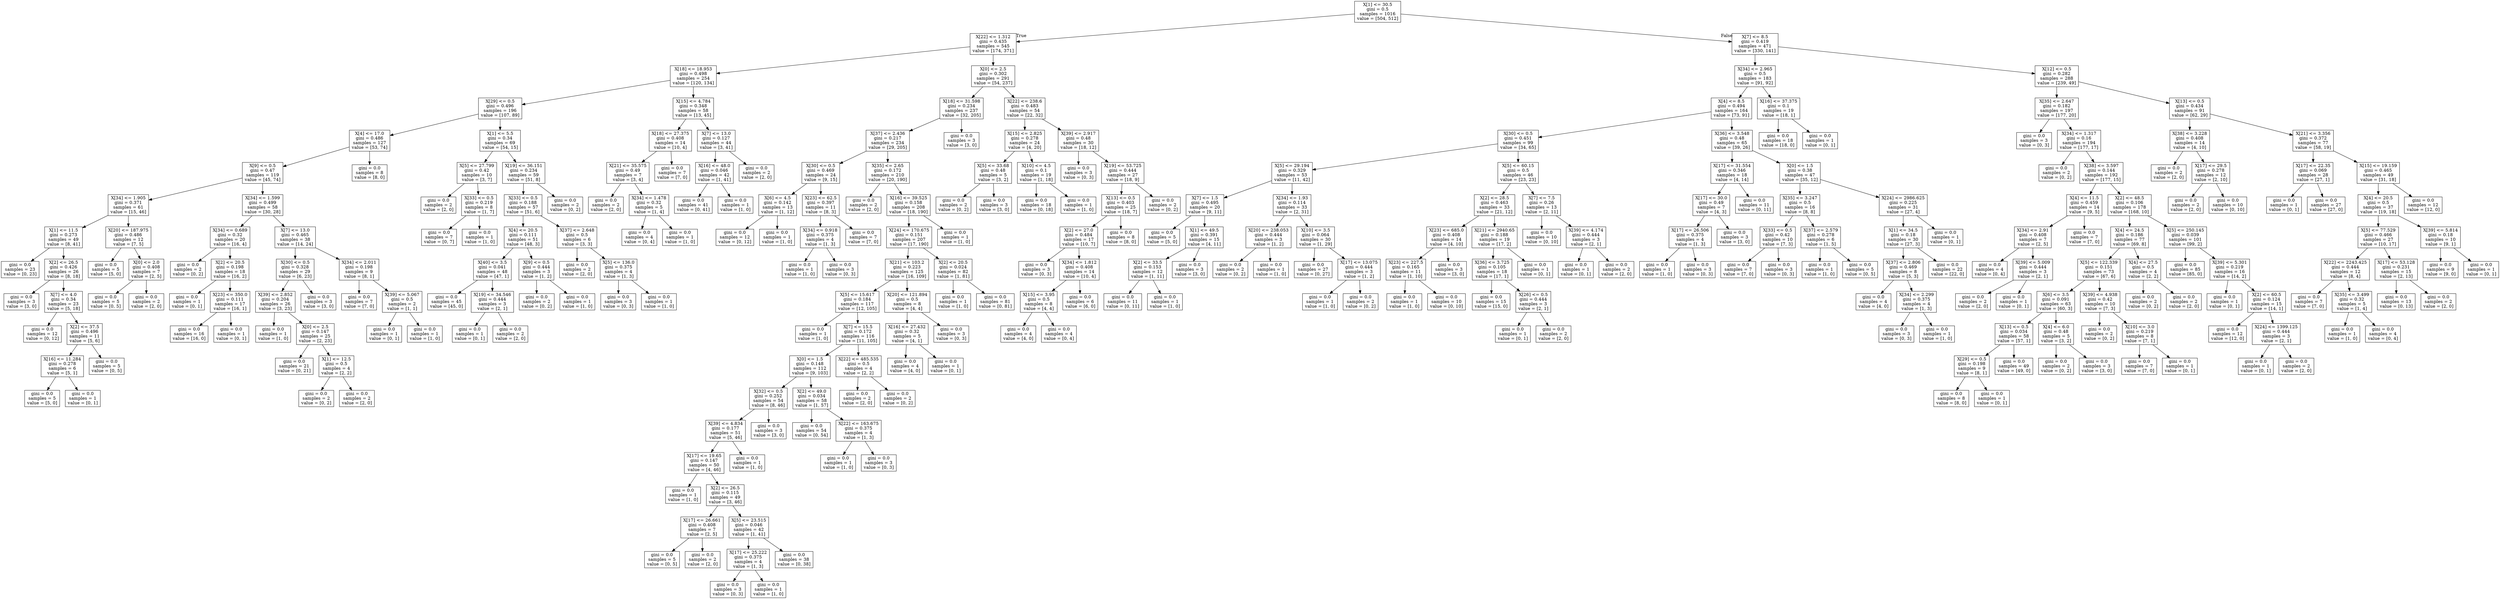 digraph Tree {
node [shape=box] ;
0 [label="X[1] <= 30.5\ngini = 0.5\nsamples = 1016\nvalue = [504, 512]"] ;
1 [label="X[22] <= 1.312\ngini = 0.435\nsamples = 545\nvalue = [174, 371]"] ;
0 -> 1 [labeldistance=2.5, labelangle=45, headlabel="True"] ;
2 [label="X[18] <= 18.953\ngini = 0.498\nsamples = 254\nvalue = [120, 134]"] ;
1 -> 2 ;
3 [label="X[29] <= 0.5\ngini = 0.496\nsamples = 196\nvalue = [107, 89]"] ;
2 -> 3 ;
4 [label="X[4] <= 17.0\ngini = 0.486\nsamples = 127\nvalue = [53, 74]"] ;
3 -> 4 ;
5 [label="X[9] <= 0.5\ngini = 0.47\nsamples = 119\nvalue = [45, 74]"] ;
4 -> 5 ;
6 [label="X[34] <= 1.905\ngini = 0.371\nsamples = 61\nvalue = [15, 46]"] ;
5 -> 6 ;
7 [label="X[1] <= 11.5\ngini = 0.273\nsamples = 49\nvalue = [8, 41]"] ;
6 -> 7 ;
8 [label="gini = 0.0\nsamples = 23\nvalue = [0, 23]"] ;
7 -> 8 ;
9 [label="X[2] <= 26.5\ngini = 0.426\nsamples = 26\nvalue = [8, 18]"] ;
7 -> 9 ;
10 [label="gini = 0.0\nsamples = 3\nvalue = [3, 0]"] ;
9 -> 10 ;
11 [label="X[7] <= 4.0\ngini = 0.34\nsamples = 23\nvalue = [5, 18]"] ;
9 -> 11 ;
12 [label="gini = 0.0\nsamples = 12\nvalue = [0, 12]"] ;
11 -> 12 ;
13 [label="X[2] <= 37.5\ngini = 0.496\nsamples = 11\nvalue = [5, 6]"] ;
11 -> 13 ;
14 [label="X[16] <= 11.284\ngini = 0.278\nsamples = 6\nvalue = [5, 1]"] ;
13 -> 14 ;
15 [label="gini = 0.0\nsamples = 5\nvalue = [5, 0]"] ;
14 -> 15 ;
16 [label="gini = 0.0\nsamples = 1\nvalue = [0, 1]"] ;
14 -> 16 ;
17 [label="gini = 0.0\nsamples = 5\nvalue = [0, 5]"] ;
13 -> 17 ;
18 [label="X[20] <= 187.975\ngini = 0.486\nsamples = 12\nvalue = [7, 5]"] ;
6 -> 18 ;
19 [label="gini = 0.0\nsamples = 5\nvalue = [5, 0]"] ;
18 -> 19 ;
20 [label="X[0] <= 2.0\ngini = 0.408\nsamples = 7\nvalue = [2, 5]"] ;
18 -> 20 ;
21 [label="gini = 0.0\nsamples = 5\nvalue = [0, 5]"] ;
20 -> 21 ;
22 [label="gini = 0.0\nsamples = 2\nvalue = [2, 0]"] ;
20 -> 22 ;
23 [label="X[34] <= 1.599\ngini = 0.499\nsamples = 58\nvalue = [30, 28]"] ;
5 -> 23 ;
24 [label="X[34] <= 0.689\ngini = 0.32\nsamples = 20\nvalue = [16, 4]"] ;
23 -> 24 ;
25 [label="gini = 0.0\nsamples = 2\nvalue = [0, 2]"] ;
24 -> 25 ;
26 [label="X[2] <= 20.5\ngini = 0.198\nsamples = 18\nvalue = [16, 2]"] ;
24 -> 26 ;
27 [label="gini = 0.0\nsamples = 1\nvalue = [0, 1]"] ;
26 -> 27 ;
28 [label="X[23] <= 350.0\ngini = 0.111\nsamples = 17\nvalue = [16, 1]"] ;
26 -> 28 ;
29 [label="gini = 0.0\nsamples = 16\nvalue = [16, 0]"] ;
28 -> 29 ;
30 [label="gini = 0.0\nsamples = 1\nvalue = [0, 1]"] ;
28 -> 30 ;
31 [label="X[7] <= 13.0\ngini = 0.465\nsamples = 38\nvalue = [14, 24]"] ;
23 -> 31 ;
32 [label="X[30] <= 0.5\ngini = 0.328\nsamples = 29\nvalue = [6, 23]"] ;
31 -> 32 ;
33 [label="X[39] <= 2.852\ngini = 0.204\nsamples = 26\nvalue = [3, 23]"] ;
32 -> 33 ;
34 [label="gini = 0.0\nsamples = 1\nvalue = [1, 0]"] ;
33 -> 34 ;
35 [label="X[0] <= 2.5\ngini = 0.147\nsamples = 25\nvalue = [2, 23]"] ;
33 -> 35 ;
36 [label="gini = 0.0\nsamples = 21\nvalue = [0, 21]"] ;
35 -> 36 ;
37 [label="X[1] <= 12.5\ngini = 0.5\nsamples = 4\nvalue = [2, 2]"] ;
35 -> 37 ;
38 [label="gini = 0.0\nsamples = 2\nvalue = [0, 2]"] ;
37 -> 38 ;
39 [label="gini = 0.0\nsamples = 2\nvalue = [2, 0]"] ;
37 -> 39 ;
40 [label="gini = 0.0\nsamples = 3\nvalue = [3, 0]"] ;
32 -> 40 ;
41 [label="X[34] <= 2.011\ngini = 0.198\nsamples = 9\nvalue = [8, 1]"] ;
31 -> 41 ;
42 [label="gini = 0.0\nsamples = 7\nvalue = [7, 0]"] ;
41 -> 42 ;
43 [label="X[39] <= 5.067\ngini = 0.5\nsamples = 2\nvalue = [1, 1]"] ;
41 -> 43 ;
44 [label="gini = 0.0\nsamples = 1\nvalue = [0, 1]"] ;
43 -> 44 ;
45 [label="gini = 0.0\nsamples = 1\nvalue = [1, 0]"] ;
43 -> 45 ;
46 [label="gini = 0.0\nsamples = 8\nvalue = [8, 0]"] ;
4 -> 46 ;
47 [label="X[1] <= 5.5\ngini = 0.34\nsamples = 69\nvalue = [54, 15]"] ;
3 -> 47 ;
48 [label="X[5] <= 27.799\ngini = 0.42\nsamples = 10\nvalue = [3, 7]"] ;
47 -> 48 ;
49 [label="gini = 0.0\nsamples = 2\nvalue = [2, 0]"] ;
48 -> 49 ;
50 [label="X[33] <= 0.5\ngini = 0.219\nsamples = 8\nvalue = [1, 7]"] ;
48 -> 50 ;
51 [label="gini = 0.0\nsamples = 7\nvalue = [0, 7]"] ;
50 -> 51 ;
52 [label="gini = 0.0\nsamples = 1\nvalue = [1, 0]"] ;
50 -> 52 ;
53 [label="X[19] <= 36.151\ngini = 0.234\nsamples = 59\nvalue = [51, 8]"] ;
47 -> 53 ;
54 [label="X[33] <= 0.5\ngini = 0.188\nsamples = 57\nvalue = [51, 6]"] ;
53 -> 54 ;
55 [label="X[4] <= 20.5\ngini = 0.111\nsamples = 51\nvalue = [48, 3]"] ;
54 -> 55 ;
56 [label="X[40] <= 3.5\ngini = 0.041\nsamples = 48\nvalue = [47, 1]"] ;
55 -> 56 ;
57 [label="gini = 0.0\nsamples = 45\nvalue = [45, 0]"] ;
56 -> 57 ;
58 [label="X[19] <= 34.546\ngini = 0.444\nsamples = 3\nvalue = [2, 1]"] ;
56 -> 58 ;
59 [label="gini = 0.0\nsamples = 1\nvalue = [0, 1]"] ;
58 -> 59 ;
60 [label="gini = 0.0\nsamples = 2\nvalue = [2, 0]"] ;
58 -> 60 ;
61 [label="X[9] <= 0.5\ngini = 0.444\nsamples = 3\nvalue = [1, 2]"] ;
55 -> 61 ;
62 [label="gini = 0.0\nsamples = 2\nvalue = [0, 2]"] ;
61 -> 62 ;
63 [label="gini = 0.0\nsamples = 1\nvalue = [1, 0]"] ;
61 -> 63 ;
64 [label="X[37] <= 2.648\ngini = 0.5\nsamples = 6\nvalue = [3, 3]"] ;
54 -> 64 ;
65 [label="gini = 0.0\nsamples = 2\nvalue = [2, 0]"] ;
64 -> 65 ;
66 [label="X[5] <= 136.0\ngini = 0.375\nsamples = 4\nvalue = [1, 3]"] ;
64 -> 66 ;
67 [label="gini = 0.0\nsamples = 3\nvalue = [0, 3]"] ;
66 -> 67 ;
68 [label="gini = 0.0\nsamples = 1\nvalue = [1, 0]"] ;
66 -> 68 ;
69 [label="gini = 0.0\nsamples = 2\nvalue = [0, 2]"] ;
53 -> 69 ;
70 [label="X[15] <= 4.784\ngini = 0.348\nsamples = 58\nvalue = [13, 45]"] ;
2 -> 70 ;
71 [label="X[18] <= 27.375\ngini = 0.408\nsamples = 14\nvalue = [10, 4]"] ;
70 -> 71 ;
72 [label="X[21] <= 35.575\ngini = 0.49\nsamples = 7\nvalue = [3, 4]"] ;
71 -> 72 ;
73 [label="gini = 0.0\nsamples = 2\nvalue = [2, 0]"] ;
72 -> 73 ;
74 [label="X[34] <= 1.478\ngini = 0.32\nsamples = 5\nvalue = [1, 4]"] ;
72 -> 74 ;
75 [label="gini = 0.0\nsamples = 4\nvalue = [0, 4]"] ;
74 -> 75 ;
76 [label="gini = 0.0\nsamples = 1\nvalue = [1, 0]"] ;
74 -> 76 ;
77 [label="gini = 0.0\nsamples = 7\nvalue = [7, 0]"] ;
71 -> 77 ;
78 [label="X[7] <= 13.0\ngini = 0.127\nsamples = 44\nvalue = [3, 41]"] ;
70 -> 78 ;
79 [label="X[16] <= 48.0\ngini = 0.046\nsamples = 42\nvalue = [1, 41]"] ;
78 -> 79 ;
80 [label="gini = 0.0\nsamples = 41\nvalue = [0, 41]"] ;
79 -> 80 ;
81 [label="gini = 0.0\nsamples = 1\nvalue = [1, 0]"] ;
79 -> 81 ;
82 [label="gini = 0.0\nsamples = 2\nvalue = [2, 0]"] ;
78 -> 82 ;
83 [label="X[0] <= 2.5\ngini = 0.302\nsamples = 291\nvalue = [54, 237]"] ;
1 -> 83 ;
84 [label="X[18] <= 31.598\ngini = 0.234\nsamples = 237\nvalue = [32, 205]"] ;
83 -> 84 ;
85 [label="X[37] <= 2.436\ngini = 0.217\nsamples = 234\nvalue = [29, 205]"] ;
84 -> 85 ;
86 [label="X[30] <= 0.5\ngini = 0.469\nsamples = 24\nvalue = [9, 15]"] ;
85 -> 86 ;
87 [label="X[6] <= 4.5\ngini = 0.142\nsamples = 13\nvalue = [1, 12]"] ;
86 -> 87 ;
88 [label="gini = 0.0\nsamples = 12\nvalue = [0, 12]"] ;
87 -> 88 ;
89 [label="gini = 0.0\nsamples = 1\nvalue = [1, 0]"] ;
87 -> 89 ;
90 [label="X[23] <= 62.5\ngini = 0.397\nsamples = 11\nvalue = [8, 3]"] ;
86 -> 90 ;
91 [label="X[34] <= 0.918\ngini = 0.375\nsamples = 4\nvalue = [1, 3]"] ;
90 -> 91 ;
92 [label="gini = 0.0\nsamples = 1\nvalue = [1, 0]"] ;
91 -> 92 ;
93 [label="gini = 0.0\nsamples = 3\nvalue = [0, 3]"] ;
91 -> 93 ;
94 [label="gini = 0.0\nsamples = 7\nvalue = [7, 0]"] ;
90 -> 94 ;
95 [label="X[35] <= 2.65\ngini = 0.172\nsamples = 210\nvalue = [20, 190]"] ;
85 -> 95 ;
96 [label="gini = 0.0\nsamples = 2\nvalue = [2, 0]"] ;
95 -> 96 ;
97 [label="X[16] <= 39.525\ngini = 0.158\nsamples = 208\nvalue = [18, 190]"] ;
95 -> 97 ;
98 [label="X[24] <= 170.675\ngini = 0.151\nsamples = 207\nvalue = [17, 190]"] ;
97 -> 98 ;
99 [label="X[21] <= 103.2\ngini = 0.223\nsamples = 125\nvalue = [16, 109]"] ;
98 -> 99 ;
100 [label="X[5] <= 15.617\ngini = 0.184\nsamples = 117\nvalue = [12, 105]"] ;
99 -> 100 ;
101 [label="gini = 0.0\nsamples = 1\nvalue = [1, 0]"] ;
100 -> 101 ;
102 [label="X[7] <= 15.5\ngini = 0.172\nsamples = 116\nvalue = [11, 105]"] ;
100 -> 102 ;
103 [label="X[0] <= 1.5\ngini = 0.148\nsamples = 112\nvalue = [9, 103]"] ;
102 -> 103 ;
104 [label="X[32] <= 0.5\ngini = 0.252\nsamples = 54\nvalue = [8, 46]"] ;
103 -> 104 ;
105 [label="X[39] <= 4.834\ngini = 0.177\nsamples = 51\nvalue = [5, 46]"] ;
104 -> 105 ;
106 [label="X[17] <= 19.65\ngini = 0.147\nsamples = 50\nvalue = [4, 46]"] ;
105 -> 106 ;
107 [label="gini = 0.0\nsamples = 1\nvalue = [1, 0]"] ;
106 -> 107 ;
108 [label="X[2] <= 26.5\ngini = 0.115\nsamples = 49\nvalue = [3, 46]"] ;
106 -> 108 ;
109 [label="X[17] <= 26.661\ngini = 0.408\nsamples = 7\nvalue = [2, 5]"] ;
108 -> 109 ;
110 [label="gini = 0.0\nsamples = 5\nvalue = [0, 5]"] ;
109 -> 110 ;
111 [label="gini = 0.0\nsamples = 2\nvalue = [2, 0]"] ;
109 -> 111 ;
112 [label="X[5] <= 23.515\ngini = 0.046\nsamples = 42\nvalue = [1, 41]"] ;
108 -> 112 ;
113 [label="X[17] <= 25.222\ngini = 0.375\nsamples = 4\nvalue = [1, 3]"] ;
112 -> 113 ;
114 [label="gini = 0.0\nsamples = 3\nvalue = [0, 3]"] ;
113 -> 114 ;
115 [label="gini = 0.0\nsamples = 1\nvalue = [1, 0]"] ;
113 -> 115 ;
116 [label="gini = 0.0\nsamples = 38\nvalue = [0, 38]"] ;
112 -> 116 ;
117 [label="gini = 0.0\nsamples = 1\nvalue = [1, 0]"] ;
105 -> 117 ;
118 [label="gini = 0.0\nsamples = 3\nvalue = [3, 0]"] ;
104 -> 118 ;
119 [label="X[2] <= 49.0\ngini = 0.034\nsamples = 58\nvalue = [1, 57]"] ;
103 -> 119 ;
120 [label="gini = 0.0\nsamples = 54\nvalue = [0, 54]"] ;
119 -> 120 ;
121 [label="X[22] <= 163.675\ngini = 0.375\nsamples = 4\nvalue = [1, 3]"] ;
119 -> 121 ;
122 [label="gini = 0.0\nsamples = 1\nvalue = [1, 0]"] ;
121 -> 122 ;
123 [label="gini = 0.0\nsamples = 3\nvalue = [0, 3]"] ;
121 -> 123 ;
124 [label="X[22] <= 485.535\ngini = 0.5\nsamples = 4\nvalue = [2, 2]"] ;
102 -> 124 ;
125 [label="gini = 0.0\nsamples = 2\nvalue = [2, 0]"] ;
124 -> 125 ;
126 [label="gini = 0.0\nsamples = 2\nvalue = [0, 2]"] ;
124 -> 126 ;
127 [label="X[20] <= 121.894\ngini = 0.5\nsamples = 8\nvalue = [4, 4]"] ;
99 -> 127 ;
128 [label="X[16] <= 27.432\ngini = 0.32\nsamples = 5\nvalue = [4, 1]"] ;
127 -> 128 ;
129 [label="gini = 0.0\nsamples = 4\nvalue = [4, 0]"] ;
128 -> 129 ;
130 [label="gini = 0.0\nsamples = 1\nvalue = [0, 1]"] ;
128 -> 130 ;
131 [label="gini = 0.0\nsamples = 3\nvalue = [0, 3]"] ;
127 -> 131 ;
132 [label="X[2] <= 20.5\ngini = 0.024\nsamples = 82\nvalue = [1, 81]"] ;
98 -> 132 ;
133 [label="gini = 0.0\nsamples = 1\nvalue = [1, 0]"] ;
132 -> 133 ;
134 [label="gini = 0.0\nsamples = 81\nvalue = [0, 81]"] ;
132 -> 134 ;
135 [label="gini = 0.0\nsamples = 1\nvalue = [1, 0]"] ;
97 -> 135 ;
136 [label="gini = 0.0\nsamples = 3\nvalue = [3, 0]"] ;
84 -> 136 ;
137 [label="X[22] <= 238.6\ngini = 0.483\nsamples = 54\nvalue = [22, 32]"] ;
83 -> 137 ;
138 [label="X[15] <= 2.825\ngini = 0.278\nsamples = 24\nvalue = [4, 20]"] ;
137 -> 138 ;
139 [label="X[5] <= 33.68\ngini = 0.48\nsamples = 5\nvalue = [3, 2]"] ;
138 -> 139 ;
140 [label="gini = 0.0\nsamples = 2\nvalue = [0, 2]"] ;
139 -> 140 ;
141 [label="gini = 0.0\nsamples = 3\nvalue = [3, 0]"] ;
139 -> 141 ;
142 [label="X[10] <= 4.5\ngini = 0.1\nsamples = 19\nvalue = [1, 18]"] ;
138 -> 142 ;
143 [label="gini = 0.0\nsamples = 18\nvalue = [0, 18]"] ;
142 -> 143 ;
144 [label="gini = 0.0\nsamples = 1\nvalue = [1, 0]"] ;
142 -> 144 ;
145 [label="X[39] <= 2.917\ngini = 0.48\nsamples = 30\nvalue = [18, 12]"] ;
137 -> 145 ;
146 [label="gini = 0.0\nsamples = 3\nvalue = [0, 3]"] ;
145 -> 146 ;
147 [label="X[19] <= 53.725\ngini = 0.444\nsamples = 27\nvalue = [18, 9]"] ;
145 -> 147 ;
148 [label="X[13] <= 0.5\ngini = 0.403\nsamples = 25\nvalue = [18, 7]"] ;
147 -> 148 ;
149 [label="X[2] <= 27.0\ngini = 0.484\nsamples = 17\nvalue = [10, 7]"] ;
148 -> 149 ;
150 [label="gini = 0.0\nsamples = 3\nvalue = [0, 3]"] ;
149 -> 150 ;
151 [label="X[34] <= 1.812\ngini = 0.408\nsamples = 14\nvalue = [10, 4]"] ;
149 -> 151 ;
152 [label="X[15] <= 3.95\ngini = 0.5\nsamples = 8\nvalue = [4, 4]"] ;
151 -> 152 ;
153 [label="gini = 0.0\nsamples = 4\nvalue = [4, 0]"] ;
152 -> 153 ;
154 [label="gini = 0.0\nsamples = 4\nvalue = [0, 4]"] ;
152 -> 154 ;
155 [label="gini = 0.0\nsamples = 6\nvalue = [6, 0]"] ;
151 -> 155 ;
156 [label="gini = 0.0\nsamples = 8\nvalue = [8, 0]"] ;
148 -> 156 ;
157 [label="gini = 0.0\nsamples = 2\nvalue = [0, 2]"] ;
147 -> 157 ;
158 [label="X[7] <= 8.5\ngini = 0.419\nsamples = 471\nvalue = [330, 141]"] ;
0 -> 158 [labeldistance=2.5, labelangle=-45, headlabel="False"] ;
159 [label="X[34] <= 2.965\ngini = 0.5\nsamples = 183\nvalue = [91, 92]"] ;
158 -> 159 ;
160 [label="X[4] <= 8.5\ngini = 0.494\nsamples = 164\nvalue = [73, 91]"] ;
159 -> 160 ;
161 [label="X[30] <= 0.5\ngini = 0.451\nsamples = 99\nvalue = [34, 65]"] ;
160 -> 161 ;
162 [label="X[5] <= 29.194\ngini = 0.329\nsamples = 53\nvalue = [11, 42]"] ;
161 -> 162 ;
163 [label="X[7] <= 1.5\ngini = 0.495\nsamples = 20\nvalue = [9, 11]"] ;
162 -> 163 ;
164 [label="gini = 0.0\nsamples = 5\nvalue = [5, 0]"] ;
163 -> 164 ;
165 [label="X[1] <= 49.5\ngini = 0.391\nsamples = 15\nvalue = [4, 11]"] ;
163 -> 165 ;
166 [label="X[2] <= 33.5\ngini = 0.153\nsamples = 12\nvalue = [1, 11]"] ;
165 -> 166 ;
167 [label="gini = 0.0\nsamples = 11\nvalue = [0, 11]"] ;
166 -> 167 ;
168 [label="gini = 0.0\nsamples = 1\nvalue = [1, 0]"] ;
166 -> 168 ;
169 [label="gini = 0.0\nsamples = 3\nvalue = [3, 0]"] ;
165 -> 169 ;
170 [label="X[34] <= 1.93\ngini = 0.114\nsamples = 33\nvalue = [2, 31]"] ;
162 -> 170 ;
171 [label="X[20] <= 238.053\ngini = 0.444\nsamples = 3\nvalue = [1, 2]"] ;
170 -> 171 ;
172 [label="gini = 0.0\nsamples = 2\nvalue = [0, 2]"] ;
171 -> 172 ;
173 [label="gini = 0.0\nsamples = 1\nvalue = [1, 0]"] ;
171 -> 173 ;
174 [label="X[10] <= 3.5\ngini = 0.064\nsamples = 30\nvalue = [1, 29]"] ;
170 -> 174 ;
175 [label="gini = 0.0\nsamples = 27\nvalue = [0, 27]"] ;
174 -> 175 ;
176 [label="X[17] <= 13.075\ngini = 0.444\nsamples = 3\nvalue = [1, 2]"] ;
174 -> 176 ;
177 [label="gini = 0.0\nsamples = 1\nvalue = [1, 0]"] ;
176 -> 177 ;
178 [label="gini = 0.0\nsamples = 2\nvalue = [0, 2]"] ;
176 -> 178 ;
179 [label="X[5] <= 60.15\ngini = 0.5\nsamples = 46\nvalue = [23, 23]"] ;
161 -> 179 ;
180 [label="X[2] <= 28.5\ngini = 0.463\nsamples = 33\nvalue = [21, 12]"] ;
179 -> 180 ;
181 [label="X[23] <= 685.0\ngini = 0.408\nsamples = 14\nvalue = [4, 10]"] ;
180 -> 181 ;
182 [label="X[23] <= 227.5\ngini = 0.165\nsamples = 11\nvalue = [1, 10]"] ;
181 -> 182 ;
183 [label="gini = 0.0\nsamples = 1\nvalue = [1, 0]"] ;
182 -> 183 ;
184 [label="gini = 0.0\nsamples = 10\nvalue = [0, 10]"] ;
182 -> 184 ;
185 [label="gini = 0.0\nsamples = 3\nvalue = [3, 0]"] ;
181 -> 185 ;
186 [label="X[21] <= 2940.65\ngini = 0.188\nsamples = 19\nvalue = [17, 2]"] ;
180 -> 186 ;
187 [label="X[36] <= 3.725\ngini = 0.105\nsamples = 18\nvalue = [17, 1]"] ;
186 -> 187 ;
188 [label="gini = 0.0\nsamples = 15\nvalue = [15, 0]"] ;
187 -> 188 ;
189 [label="X[26] <= 0.5\ngini = 0.444\nsamples = 3\nvalue = [2, 1]"] ;
187 -> 189 ;
190 [label="gini = 0.0\nsamples = 1\nvalue = [0, 1]"] ;
189 -> 190 ;
191 [label="gini = 0.0\nsamples = 2\nvalue = [2, 0]"] ;
189 -> 191 ;
192 [label="gini = 0.0\nsamples = 1\nvalue = [0, 1]"] ;
186 -> 192 ;
193 [label="X[7] <= 7.5\ngini = 0.26\nsamples = 13\nvalue = [2, 11]"] ;
179 -> 193 ;
194 [label="gini = 0.0\nsamples = 10\nvalue = [0, 10]"] ;
193 -> 194 ;
195 [label="X[39] <= 4.174\ngini = 0.444\nsamples = 3\nvalue = [2, 1]"] ;
193 -> 195 ;
196 [label="gini = 0.0\nsamples = 1\nvalue = [0, 1]"] ;
195 -> 196 ;
197 [label="gini = 0.0\nsamples = 2\nvalue = [2, 0]"] ;
195 -> 197 ;
198 [label="X[36] <= 3.548\ngini = 0.48\nsamples = 65\nvalue = [39, 26]"] ;
160 -> 198 ;
199 [label="X[17] <= 31.554\ngini = 0.346\nsamples = 18\nvalue = [4, 14]"] ;
198 -> 199 ;
200 [label="X[17] <= 30.0\ngini = 0.49\nsamples = 7\nvalue = [4, 3]"] ;
199 -> 200 ;
201 [label="X[17] <= 26.506\ngini = 0.375\nsamples = 4\nvalue = [1, 3]"] ;
200 -> 201 ;
202 [label="gini = 0.0\nsamples = 1\nvalue = [1, 0]"] ;
201 -> 202 ;
203 [label="gini = 0.0\nsamples = 3\nvalue = [0, 3]"] ;
201 -> 203 ;
204 [label="gini = 0.0\nsamples = 3\nvalue = [3, 0]"] ;
200 -> 204 ;
205 [label="gini = 0.0\nsamples = 11\nvalue = [0, 11]"] ;
199 -> 205 ;
206 [label="X[0] <= 1.5\ngini = 0.38\nsamples = 47\nvalue = [35, 12]"] ;
198 -> 206 ;
207 [label="X[35] <= 3.247\ngini = 0.5\nsamples = 16\nvalue = [8, 8]"] ;
206 -> 207 ;
208 [label="X[33] <= 0.5\ngini = 0.42\nsamples = 10\nvalue = [7, 3]"] ;
207 -> 208 ;
209 [label="gini = 0.0\nsamples = 7\nvalue = [7, 0]"] ;
208 -> 209 ;
210 [label="gini = 0.0\nsamples = 3\nvalue = [0, 3]"] ;
208 -> 210 ;
211 [label="X[37] <= 2.579\ngini = 0.278\nsamples = 6\nvalue = [1, 5]"] ;
207 -> 211 ;
212 [label="gini = 0.0\nsamples = 1\nvalue = [1, 0]"] ;
211 -> 212 ;
213 [label="gini = 0.0\nsamples = 5\nvalue = [0, 5]"] ;
211 -> 213 ;
214 [label="X[24] <= 2986.625\ngini = 0.225\nsamples = 31\nvalue = [27, 4]"] ;
206 -> 214 ;
215 [label="X[1] <= 34.5\ngini = 0.18\nsamples = 30\nvalue = [27, 3]"] ;
214 -> 215 ;
216 [label="X[37] <= 2.806\ngini = 0.469\nsamples = 8\nvalue = [5, 3]"] ;
215 -> 216 ;
217 [label="gini = 0.0\nsamples = 4\nvalue = [4, 0]"] ;
216 -> 217 ;
218 [label="X[34] <= 2.299\ngini = 0.375\nsamples = 4\nvalue = [1, 3]"] ;
216 -> 218 ;
219 [label="gini = 0.0\nsamples = 3\nvalue = [0, 3]"] ;
218 -> 219 ;
220 [label="gini = 0.0\nsamples = 1\nvalue = [1, 0]"] ;
218 -> 220 ;
221 [label="gini = 0.0\nsamples = 22\nvalue = [22, 0]"] ;
215 -> 221 ;
222 [label="gini = 0.0\nsamples = 1\nvalue = [0, 1]"] ;
214 -> 222 ;
223 [label="X[16] <= 37.375\ngini = 0.1\nsamples = 19\nvalue = [18, 1]"] ;
159 -> 223 ;
224 [label="gini = 0.0\nsamples = 18\nvalue = [18, 0]"] ;
223 -> 224 ;
225 [label="gini = 0.0\nsamples = 1\nvalue = [0, 1]"] ;
223 -> 225 ;
226 [label="X[12] <= 0.5\ngini = 0.282\nsamples = 288\nvalue = [239, 49]"] ;
158 -> 226 ;
227 [label="X[35] <= 2.647\ngini = 0.182\nsamples = 197\nvalue = [177, 20]"] ;
226 -> 227 ;
228 [label="gini = 0.0\nsamples = 3\nvalue = [0, 3]"] ;
227 -> 228 ;
229 [label="X[34] <= 1.317\ngini = 0.16\nsamples = 194\nvalue = [177, 17]"] ;
227 -> 229 ;
230 [label="gini = 0.0\nsamples = 2\nvalue = [0, 2]"] ;
229 -> 230 ;
231 [label="X[38] <= 3.597\ngini = 0.144\nsamples = 192\nvalue = [177, 15]"] ;
229 -> 231 ;
232 [label="X[4] <= 11.5\ngini = 0.459\nsamples = 14\nvalue = [9, 5]"] ;
231 -> 232 ;
233 [label="X[34] <= 2.91\ngini = 0.408\nsamples = 7\nvalue = [2, 5]"] ;
232 -> 233 ;
234 [label="gini = 0.0\nsamples = 4\nvalue = [0, 4]"] ;
233 -> 234 ;
235 [label="X[39] <= 5.009\ngini = 0.444\nsamples = 3\nvalue = [2, 1]"] ;
233 -> 235 ;
236 [label="gini = 0.0\nsamples = 2\nvalue = [2, 0]"] ;
235 -> 236 ;
237 [label="gini = 0.0\nsamples = 1\nvalue = [0, 1]"] ;
235 -> 237 ;
238 [label="gini = 0.0\nsamples = 7\nvalue = [7, 0]"] ;
232 -> 238 ;
239 [label="X[2] <= 48.5\ngini = 0.106\nsamples = 178\nvalue = [168, 10]"] ;
231 -> 239 ;
240 [label="X[4] <= 24.5\ngini = 0.186\nsamples = 77\nvalue = [69, 8]"] ;
239 -> 240 ;
241 [label="X[5] <= 122.339\ngini = 0.151\nsamples = 73\nvalue = [67, 6]"] ;
240 -> 241 ;
242 [label="X[6] <= 3.5\ngini = 0.091\nsamples = 63\nvalue = [60, 3]"] ;
241 -> 242 ;
243 [label="X[13] <= 0.5\ngini = 0.034\nsamples = 58\nvalue = [57, 1]"] ;
242 -> 243 ;
244 [label="X[29] <= 0.5\ngini = 0.198\nsamples = 9\nvalue = [8, 1]"] ;
243 -> 244 ;
245 [label="gini = 0.0\nsamples = 8\nvalue = [8, 0]"] ;
244 -> 245 ;
246 [label="gini = 0.0\nsamples = 1\nvalue = [0, 1]"] ;
244 -> 246 ;
247 [label="gini = 0.0\nsamples = 49\nvalue = [49, 0]"] ;
243 -> 247 ;
248 [label="X[4] <= 6.0\ngini = 0.48\nsamples = 5\nvalue = [3, 2]"] ;
242 -> 248 ;
249 [label="gini = 0.0\nsamples = 2\nvalue = [0, 2]"] ;
248 -> 249 ;
250 [label="gini = 0.0\nsamples = 3\nvalue = [3, 0]"] ;
248 -> 250 ;
251 [label="X[39] <= 4.938\ngini = 0.42\nsamples = 10\nvalue = [7, 3]"] ;
241 -> 251 ;
252 [label="gini = 0.0\nsamples = 2\nvalue = [0, 2]"] ;
251 -> 252 ;
253 [label="X[10] <= 3.0\ngini = 0.219\nsamples = 8\nvalue = [7, 1]"] ;
251 -> 253 ;
254 [label="gini = 0.0\nsamples = 7\nvalue = [7, 0]"] ;
253 -> 254 ;
255 [label="gini = 0.0\nsamples = 1\nvalue = [0, 1]"] ;
253 -> 255 ;
256 [label="X[4] <= 27.5\ngini = 0.5\nsamples = 4\nvalue = [2, 2]"] ;
240 -> 256 ;
257 [label="gini = 0.0\nsamples = 2\nvalue = [0, 2]"] ;
256 -> 257 ;
258 [label="gini = 0.0\nsamples = 2\nvalue = [2, 0]"] ;
256 -> 258 ;
259 [label="X[5] <= 250.145\ngini = 0.039\nsamples = 101\nvalue = [99, 2]"] ;
239 -> 259 ;
260 [label="gini = 0.0\nsamples = 85\nvalue = [85, 0]"] ;
259 -> 260 ;
261 [label="X[39] <= 5.301\ngini = 0.219\nsamples = 16\nvalue = [14, 2]"] ;
259 -> 261 ;
262 [label="gini = 0.0\nsamples = 1\nvalue = [0, 1]"] ;
261 -> 262 ;
263 [label="X[2] <= 60.5\ngini = 0.124\nsamples = 15\nvalue = [14, 1]"] ;
261 -> 263 ;
264 [label="gini = 0.0\nsamples = 12\nvalue = [12, 0]"] ;
263 -> 264 ;
265 [label="X[24] <= 1399.125\ngini = 0.444\nsamples = 3\nvalue = [2, 1]"] ;
263 -> 265 ;
266 [label="gini = 0.0\nsamples = 1\nvalue = [0, 1]"] ;
265 -> 266 ;
267 [label="gini = 0.0\nsamples = 2\nvalue = [2, 0]"] ;
265 -> 267 ;
268 [label="X[13] <= 0.5\ngini = 0.434\nsamples = 91\nvalue = [62, 29]"] ;
226 -> 268 ;
269 [label="X[38] <= 3.228\ngini = 0.408\nsamples = 14\nvalue = [4, 10]"] ;
268 -> 269 ;
270 [label="gini = 0.0\nsamples = 2\nvalue = [2, 0]"] ;
269 -> 270 ;
271 [label="X[17] <= 29.5\ngini = 0.278\nsamples = 12\nvalue = [2, 10]"] ;
269 -> 271 ;
272 [label="gini = 0.0\nsamples = 2\nvalue = [2, 0]"] ;
271 -> 272 ;
273 [label="gini = 0.0\nsamples = 10\nvalue = [0, 10]"] ;
271 -> 273 ;
274 [label="X[21] <= 3.356\ngini = 0.372\nsamples = 77\nvalue = [58, 19]"] ;
268 -> 274 ;
275 [label="X[17] <= 22.35\ngini = 0.069\nsamples = 28\nvalue = [27, 1]"] ;
274 -> 275 ;
276 [label="gini = 0.0\nsamples = 1\nvalue = [0, 1]"] ;
275 -> 276 ;
277 [label="gini = 0.0\nsamples = 27\nvalue = [27, 0]"] ;
275 -> 277 ;
278 [label="X[15] <= 19.159\ngini = 0.465\nsamples = 49\nvalue = [31, 18]"] ;
274 -> 278 ;
279 [label="X[4] <= 20.5\ngini = 0.5\nsamples = 37\nvalue = [19, 18]"] ;
278 -> 279 ;
280 [label="X[5] <= 77.529\ngini = 0.466\nsamples = 27\nvalue = [10, 17]"] ;
279 -> 280 ;
281 [label="X[22] <= 2243.425\ngini = 0.444\nsamples = 12\nvalue = [8, 4]"] ;
280 -> 281 ;
282 [label="gini = 0.0\nsamples = 7\nvalue = [7, 0]"] ;
281 -> 282 ;
283 [label="X[35] <= 3.499\ngini = 0.32\nsamples = 5\nvalue = [1, 4]"] ;
281 -> 283 ;
284 [label="gini = 0.0\nsamples = 1\nvalue = [1, 0]"] ;
283 -> 284 ;
285 [label="gini = 0.0\nsamples = 4\nvalue = [0, 4]"] ;
283 -> 285 ;
286 [label="X[17] <= 53.128\ngini = 0.231\nsamples = 15\nvalue = [2, 13]"] ;
280 -> 286 ;
287 [label="gini = 0.0\nsamples = 13\nvalue = [0, 13]"] ;
286 -> 287 ;
288 [label="gini = 0.0\nsamples = 2\nvalue = [2, 0]"] ;
286 -> 288 ;
289 [label="X[39] <= 5.814\ngini = 0.18\nsamples = 10\nvalue = [9, 1]"] ;
279 -> 289 ;
290 [label="gini = 0.0\nsamples = 9\nvalue = [9, 0]"] ;
289 -> 290 ;
291 [label="gini = 0.0\nsamples = 1\nvalue = [0, 1]"] ;
289 -> 291 ;
292 [label="gini = 0.0\nsamples = 12\nvalue = [12, 0]"] ;
278 -> 292 ;
}